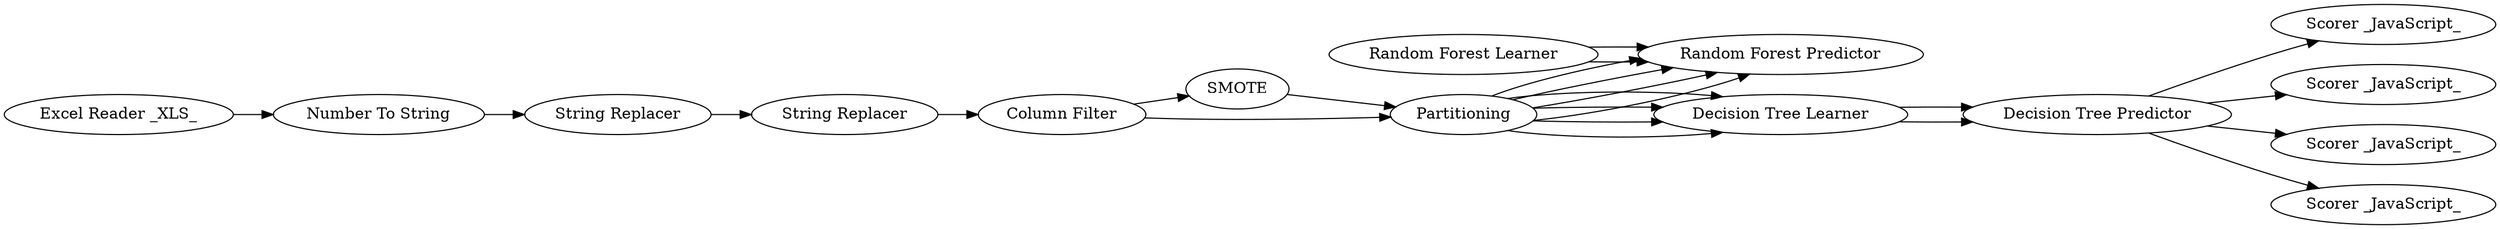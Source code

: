 digraph {
	1 [label="Excel Reader _XLS_"]
	2 [label="Number To String"]
	3 [label="String Replacer"]
	4 [label="String Replacer"]
	5 [label="Column Filter"]
	13 [label=SMOTE]
	6 [label=Partitioning]
	9 [label="Random Forest Predictor"]
	10 [label="Random Forest Learner"]
	7 [label="Decision Tree Learner"]
	8 [label="Decision Tree Predictor"]
	6 [label=Partitioning]
	9 [label="Random Forest Predictor"]
	10 [label="Random Forest Learner"]
	7 [label="Decision Tree Learner"]
	8 [label="Decision Tree Predictor"]
	18 [label="Scorer _JavaScript_"]
	19 [label="Scorer _JavaScript_"]
	20 [label="Scorer _JavaScript_"]
	21 [label="Scorer _JavaScript_"]
	10 -> 9
	7 -> 8
	6 -> 9
	6 -> 9
	6 -> 7
	6 -> 7
	10 -> 9
	7 -> 8
	6 -> 9
	6 -> 9
	6 -> 7
	6 -> 7
	1 -> 2
	2 -> 3
	3 -> 4
	4 -> 5
	5 -> 6
	5 -> 13
	13 -> 6
	8 -> 18
	8 -> 19
	8 -> 21
	8 -> 20
	rankdir=LR
}
